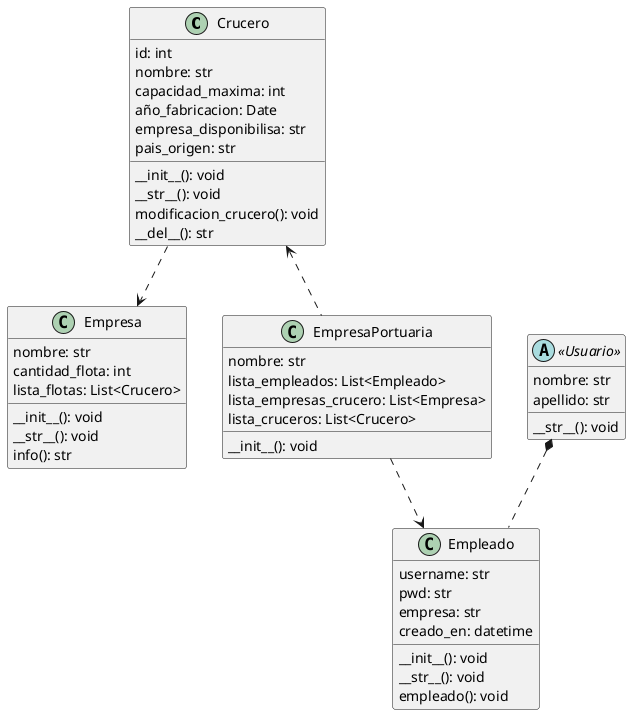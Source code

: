 @startuml
class Crucero {
    id: int
    nombre: str
    capacidad_maxima: int
    año_fabricacion: Date
    empresa_disponibilisa: str
    pais_origen: str

    __init__(): void
    __str__(): void
    modificacion_crucero(): void
    __del__(): str
}

class Empresa {
    nombre: str
    cantidad_flota: int
    lista_flotas: List<Crucero>

    __init__(): void
    __str__(): void
    info(): str 
}

abstract class "<<Usuario>>" {
    nombre: str
    apellido: str

    __str__(): void
}

class Empleado {
    username: str
    pwd: str
    empresa: str
    creado_en: datetime

    __init__(): void
    __str__(): void
    empleado(): void
}

class EmpresaPortuaria {
    nombre: str
    lista_empleados: List<Empleado>
    lista_empresas_crucero: List<Empresa>
    lista_cruceros: List<Crucero>

    __init__(): void
}

"<<Usuario>>" *.. Empleado
Crucero ..> Empresa
Crucero <.. EmpresaPortuaria
EmpresaPortuaria ..> Empleado

@enduml